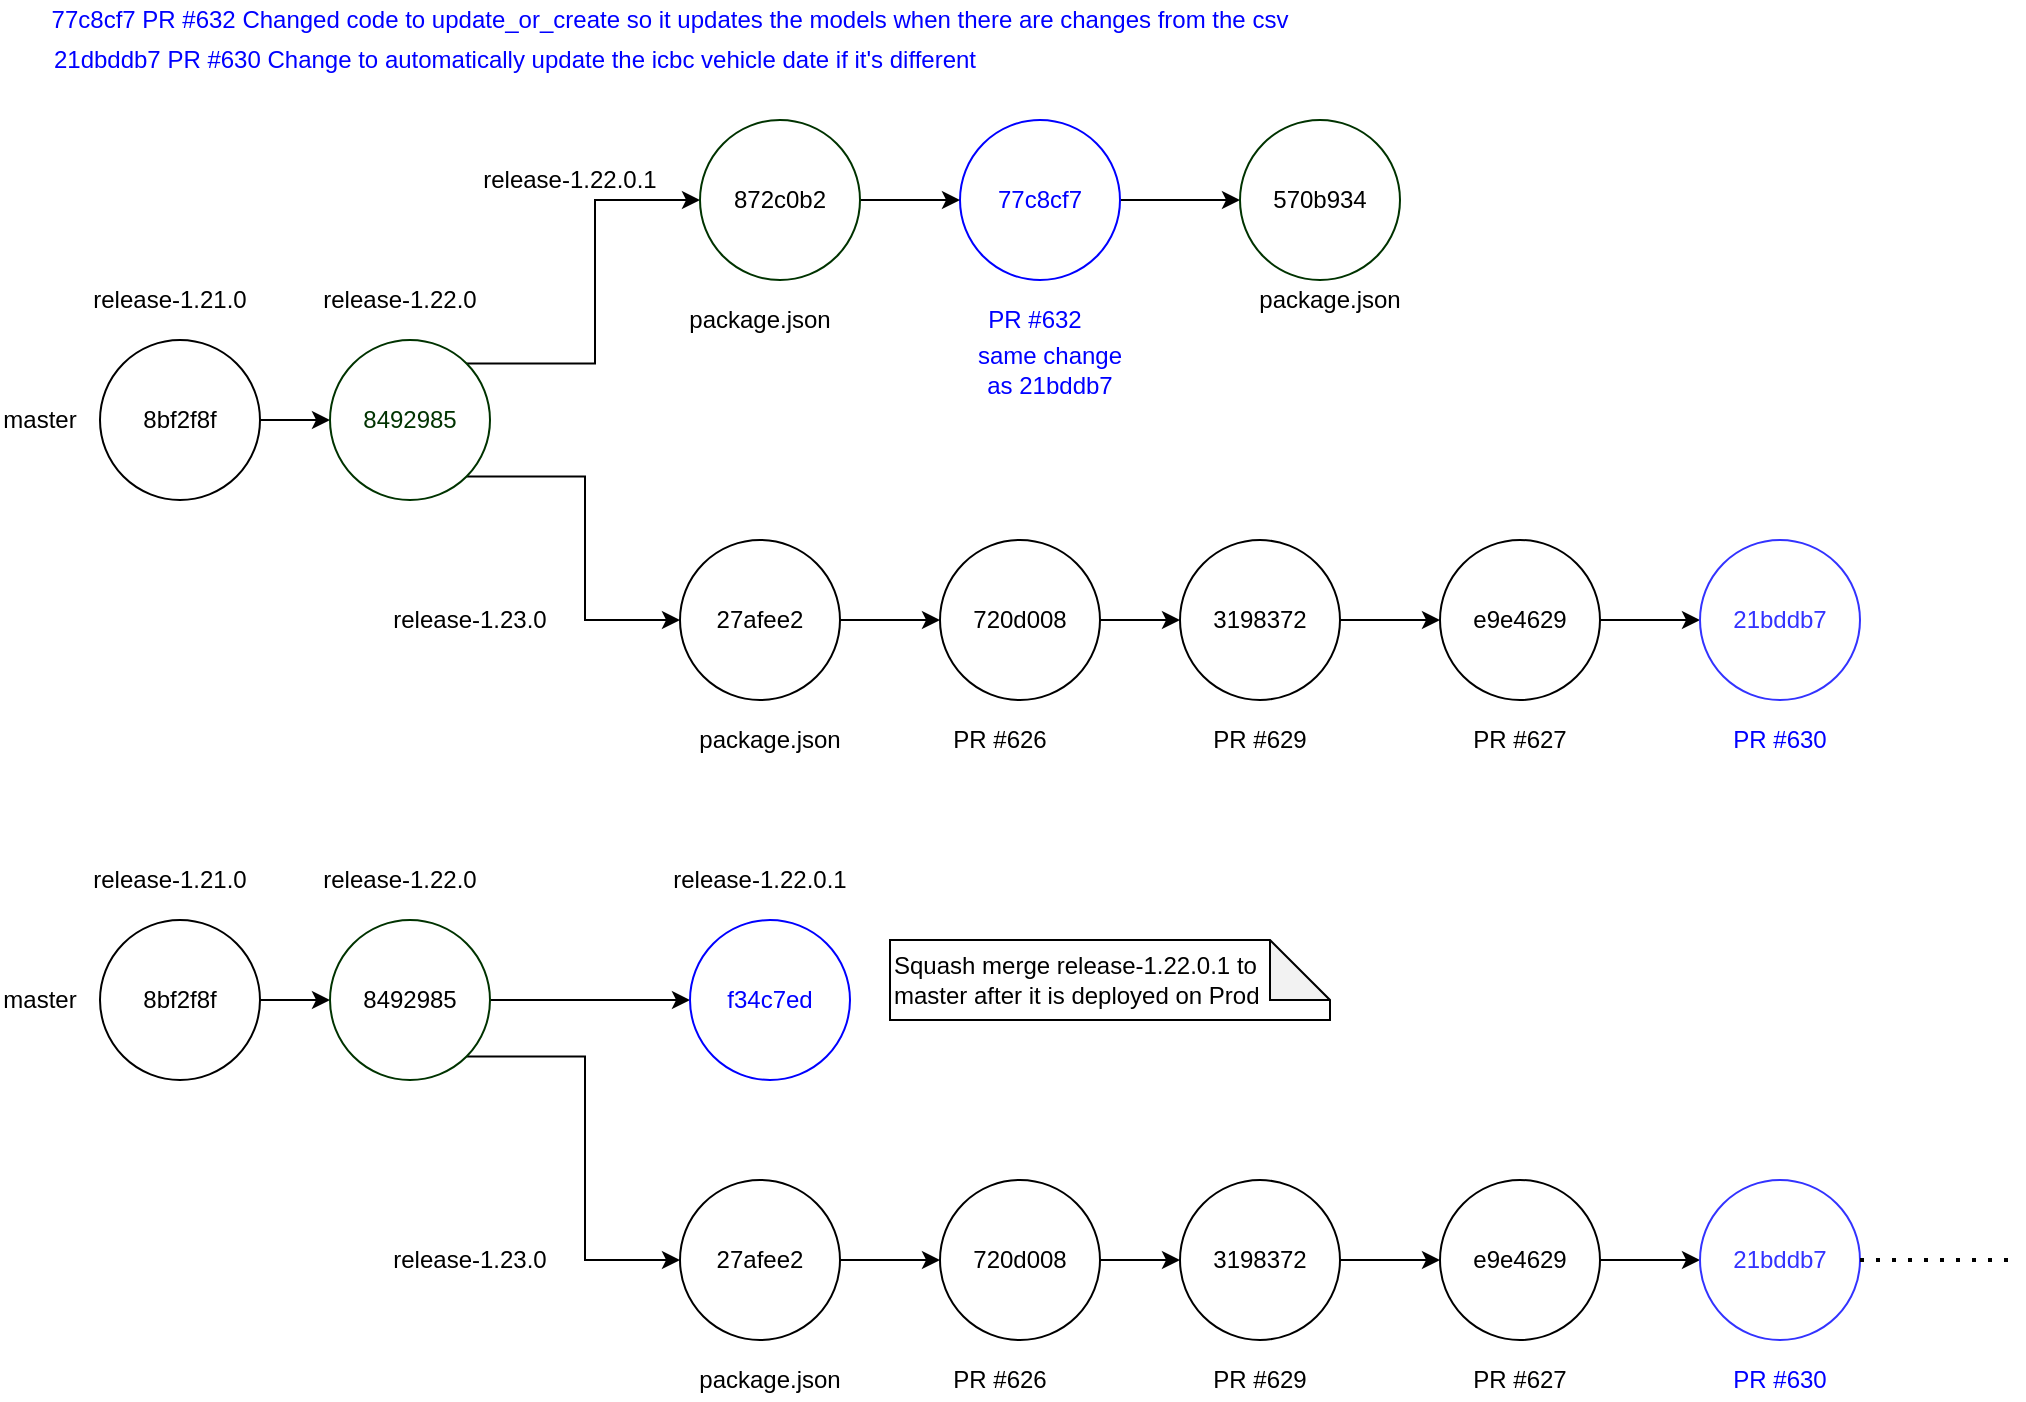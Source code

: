 <mxfile version="14.5.1" type="device"><diagram id="lt9MSJXiL-yeqCyWDecF" name="Page-1"><mxGraphModel dx="1066" dy="628" grid="1" gridSize="10" guides="1" tooltips="1" connect="1" arrows="1" fold="1" page="1" pageScale="1" pageWidth="850" pageHeight="1100" math="0" shadow="0"><root><mxCell id="0"/><mxCell id="1" parent="0"/><mxCell id="0BSdqQ7nGb_UDCV7hUZw-3" style="edgeStyle=orthogonalEdgeStyle;rounded=0;orthogonalLoop=1;jettySize=auto;html=1;entryX=0;entryY=0.5;entryDx=0;entryDy=0;" parent="1" source="0BSdqQ7nGb_UDCV7hUZw-1" target="0BSdqQ7nGb_UDCV7hUZw-2" edge="1"><mxGeometry relative="1" as="geometry"/></mxCell><mxCell id="0BSdqQ7nGb_UDCV7hUZw-1" value="8bf2f8f" style="ellipse;whiteSpace=wrap;html=1;aspect=fixed;" parent="1" vertex="1"><mxGeometry x="110" y="220" width="80" height="80" as="geometry"/></mxCell><mxCell id="0BSdqQ7nGb_UDCV7hUZw-8" style="edgeStyle=orthogonalEdgeStyle;rounded=0;orthogonalLoop=1;jettySize=auto;html=1;entryX=0;entryY=0.5;entryDx=0;entryDy=0;exitX=1;exitY=1;exitDx=0;exitDy=0;" parent="1" source="0BSdqQ7nGb_UDCV7hUZw-2" target="0BSdqQ7nGb_UDCV7hUZw-4" edge="1"><mxGeometry relative="1" as="geometry"><mxPoint x="350" y="180" as="targetPoint"/></mxGeometry></mxCell><mxCell id="0BSdqQ7nGb_UDCV7hUZw-21" style="edgeStyle=orthogonalEdgeStyle;rounded=0;orthogonalLoop=1;jettySize=auto;html=1;exitX=1;exitY=0;exitDx=0;exitDy=0;entryX=0;entryY=0.5;entryDx=0;entryDy=0;fontColor=#3333FF;" parent="1" source="0BSdqQ7nGb_UDCV7hUZw-2" target="djjahPR69rkApxA75KFB-1" edge="1"><mxGeometry relative="1" as="geometry"/></mxCell><mxCell id="0BSdqQ7nGb_UDCV7hUZw-2" value="8492985" style="ellipse;whiteSpace=wrap;html=1;aspect=fixed;fontColor=#003300;strokeColor=#003300;" parent="1" vertex="1"><mxGeometry x="225" y="220" width="80" height="80" as="geometry"/></mxCell><mxCell id="0BSdqQ7nGb_UDCV7hUZw-9" style="edgeStyle=orthogonalEdgeStyle;rounded=0;orthogonalLoop=1;jettySize=auto;html=1;exitX=1;exitY=0.5;exitDx=0;exitDy=0;" parent="1" source="0BSdqQ7nGb_UDCV7hUZw-4" target="0BSdqQ7nGb_UDCV7hUZw-5" edge="1"><mxGeometry relative="1" as="geometry"/></mxCell><mxCell id="0BSdqQ7nGb_UDCV7hUZw-4" value="27afee2" style="ellipse;whiteSpace=wrap;html=1;aspect=fixed;" parent="1" vertex="1"><mxGeometry x="400" y="320" width="80" height="80" as="geometry"/></mxCell><mxCell id="0BSdqQ7nGb_UDCV7hUZw-10" style="edgeStyle=orthogonalEdgeStyle;rounded=0;orthogonalLoop=1;jettySize=auto;html=1;exitX=1;exitY=0.5;exitDx=0;exitDy=0;entryX=0;entryY=0.5;entryDx=0;entryDy=0;" parent="1" source="0BSdqQ7nGb_UDCV7hUZw-5" target="0BSdqQ7nGb_UDCV7hUZw-6" edge="1"><mxGeometry relative="1" as="geometry"/></mxCell><mxCell id="0BSdqQ7nGb_UDCV7hUZw-5" value="720d008" style="ellipse;whiteSpace=wrap;html=1;aspect=fixed;" parent="1" vertex="1"><mxGeometry x="530" y="320" width="80" height="80" as="geometry"/></mxCell><mxCell id="0BSdqQ7nGb_UDCV7hUZw-11" style="edgeStyle=orthogonalEdgeStyle;rounded=0;orthogonalLoop=1;jettySize=auto;html=1;exitX=1;exitY=0.5;exitDx=0;exitDy=0;entryX=0;entryY=0.5;entryDx=0;entryDy=0;" parent="1" source="0BSdqQ7nGb_UDCV7hUZw-6" target="0BSdqQ7nGb_UDCV7hUZw-7" edge="1"><mxGeometry relative="1" as="geometry"/></mxCell><mxCell id="0BSdqQ7nGb_UDCV7hUZw-6" value="3198372" style="ellipse;whiteSpace=wrap;html=1;aspect=fixed;" parent="1" vertex="1"><mxGeometry x="650" y="320" width="80" height="80" as="geometry"/></mxCell><mxCell id="0BSdqQ7nGb_UDCV7hUZw-17" style="edgeStyle=orthogonalEdgeStyle;rounded=0;orthogonalLoop=1;jettySize=auto;html=1;entryX=0;entryY=0.5;entryDx=0;entryDy=0;" parent="1" source="0BSdqQ7nGb_UDCV7hUZw-7" target="0BSdqQ7nGb_UDCV7hUZw-16" edge="1"><mxGeometry relative="1" as="geometry"/></mxCell><mxCell id="0BSdqQ7nGb_UDCV7hUZw-7" value="e9e4629" style="ellipse;whiteSpace=wrap;html=1;aspect=fixed;" parent="1" vertex="1"><mxGeometry x="780" y="320" width="80" height="80" as="geometry"/></mxCell><mxCell id="0BSdqQ7nGb_UDCV7hUZw-12" value="release-1.23.0" style="text;html=1;strokeColor=none;fillColor=none;align=center;verticalAlign=middle;whiteSpace=wrap;rounded=0;" parent="1" vertex="1"><mxGeometry x="250" y="350" width="90" height="20" as="geometry"/></mxCell><mxCell id="0BSdqQ7nGb_UDCV7hUZw-13" value="master" style="text;html=1;strokeColor=none;fillColor=none;align=center;verticalAlign=middle;whiteSpace=wrap;rounded=0;" parent="1" vertex="1"><mxGeometry x="60" y="250" width="40" height="20" as="geometry"/></mxCell><mxCell id="0BSdqQ7nGb_UDCV7hUZw-14" value="release-1.22.0" style="text;html=1;strokeColor=none;fillColor=none;align=center;verticalAlign=middle;whiteSpace=wrap;rounded=0;" parent="1" vertex="1"><mxGeometry x="215" y="190" width="90" height="20" as="geometry"/></mxCell><mxCell id="0BSdqQ7nGb_UDCV7hUZw-15" value="release-1.21.0" style="text;html=1;strokeColor=none;fillColor=none;align=center;verticalAlign=middle;whiteSpace=wrap;rounded=0;" parent="1" vertex="1"><mxGeometry x="100" y="190" width="90" height="20" as="geometry"/></mxCell><mxCell id="0BSdqQ7nGb_UDCV7hUZw-16" value="21bddb7" style="ellipse;whiteSpace=wrap;html=1;aspect=fixed;strokeColor=#3333FF;fontColor=#3333FF;" parent="1" vertex="1"><mxGeometry x="910" y="320" width="80" height="80" as="geometry"/></mxCell><mxCell id="0BSdqQ7nGb_UDCV7hUZw-18" value="21dbddb7 PR #630 Change to automatically update the icbc vehicle date if it's different" style="text;html=1;strokeColor=none;fillColor=none;align=center;verticalAlign=middle;whiteSpace=wrap;rounded=0;fontColor=#0000FF;" parent="1" vertex="1"><mxGeometry x="80" y="70" width="475" height="20" as="geometry"/></mxCell><mxCell id="djjahPR69rkApxA75KFB-5" style="edgeStyle=orthogonalEdgeStyle;rounded=0;orthogonalLoop=1;jettySize=auto;html=1;exitX=1;exitY=0.5;exitDx=0;exitDy=0;entryX=0;entryY=0.5;entryDx=0;entryDy=0;" parent="1" source="0BSdqQ7nGb_UDCV7hUZw-19" target="djjahPR69rkApxA75KFB-2" edge="1"><mxGeometry relative="1" as="geometry"/></mxCell><mxCell id="0BSdqQ7nGb_UDCV7hUZw-19" value="77c8cf7" style="ellipse;whiteSpace=wrap;html=1;aspect=fixed;fontColor=#0000FF;strokeColor=#0000FF;" parent="1" vertex="1"><mxGeometry x="540" y="110" width="80" height="80" as="geometry"/></mxCell><mxCell id="0BSdqQ7nGb_UDCV7hUZw-20" value="release-1.22.0.1" style="text;html=1;strokeColor=none;fillColor=none;align=center;verticalAlign=middle;whiteSpace=wrap;rounded=0;" parent="1" vertex="1"><mxGeometry x="300" y="130" width="90" height="20" as="geometry"/></mxCell><mxCell id="djjahPR69rkApxA75KFB-4" style="edgeStyle=orthogonalEdgeStyle;rounded=0;orthogonalLoop=1;jettySize=auto;html=1;entryX=0;entryY=0.5;entryDx=0;entryDy=0;" parent="1" source="djjahPR69rkApxA75KFB-1" target="0BSdqQ7nGb_UDCV7hUZw-19" edge="1"><mxGeometry relative="1" as="geometry"/></mxCell><mxCell id="djjahPR69rkApxA75KFB-1" value="872c0b2" style="ellipse;whiteSpace=wrap;html=1;aspect=fixed;strokeColor=#003300;" parent="1" vertex="1"><mxGeometry x="410" y="110" width="80" height="80" as="geometry"/></mxCell><mxCell id="djjahPR69rkApxA75KFB-2" value="570b934" style="ellipse;whiteSpace=wrap;html=1;aspect=fixed;strokeColor=#003300;" parent="1" vertex="1"><mxGeometry x="680" y="110" width="80" height="80" as="geometry"/></mxCell><mxCell id="djjahPR69rkApxA75KFB-6" value="package.json" style="text;html=1;strokeColor=none;fillColor=none;align=center;verticalAlign=middle;whiteSpace=wrap;rounded=0;" parent="1" vertex="1"><mxGeometry x="395" y="200" width="90" height="20" as="geometry"/></mxCell><mxCell id="djjahPR69rkApxA75KFB-7" value="package.json" style="text;html=1;strokeColor=none;fillColor=none;align=center;verticalAlign=middle;whiteSpace=wrap;rounded=0;" parent="1" vertex="1"><mxGeometry x="680" y="190" width="90" height="20" as="geometry"/></mxCell><mxCell id="djjahPR69rkApxA75KFB-8" value="same change as 21bddb7" style="text;html=1;strokeColor=none;fillColor=none;align=center;verticalAlign=middle;whiteSpace=wrap;rounded=0;fontColor=#0000FF;" parent="1" vertex="1"><mxGeometry x="540" y="220" width="90" height="30" as="geometry"/></mxCell><mxCell id="djjahPR69rkApxA75KFB-9" value="PR #632" style="text;html=1;strokeColor=none;fillColor=none;align=center;verticalAlign=middle;whiteSpace=wrap;rounded=0;fontColor=#0000FF;" parent="1" vertex="1"><mxGeometry x="545" y="200" width="65" height="20" as="geometry"/></mxCell><mxCell id="djjahPR69rkApxA75KFB-10" value="PR #630" style="text;html=1;strokeColor=none;fillColor=none;align=center;verticalAlign=middle;whiteSpace=wrap;rounded=0;fontColor=#0000FF;" parent="1" vertex="1"><mxGeometry x="920" y="410" width="60" height="20" as="geometry"/></mxCell><mxCell id="djjahPR69rkApxA75KFB-11" value="PR #627" style="text;html=1;strokeColor=none;fillColor=none;align=center;verticalAlign=middle;whiteSpace=wrap;rounded=0;" parent="1" vertex="1"><mxGeometry x="790" y="410" width="60" height="20" as="geometry"/></mxCell><mxCell id="djjahPR69rkApxA75KFB-12" value="PR #629" style="text;html=1;strokeColor=none;fillColor=none;align=center;verticalAlign=middle;whiteSpace=wrap;rounded=0;" parent="1" vertex="1"><mxGeometry x="660" y="410" width="60" height="20" as="geometry"/></mxCell><mxCell id="djjahPR69rkApxA75KFB-13" value="PR #626" style="text;html=1;strokeColor=none;fillColor=none;align=center;verticalAlign=middle;whiteSpace=wrap;rounded=0;" parent="1" vertex="1"><mxGeometry x="530" y="410" width="60" height="20" as="geometry"/></mxCell><mxCell id="djjahPR69rkApxA75KFB-14" value="package.json" style="text;html=1;strokeColor=none;fillColor=none;align=center;verticalAlign=middle;whiteSpace=wrap;rounded=0;" parent="1" vertex="1"><mxGeometry x="400" y="410" width="90" height="20" as="geometry"/></mxCell><mxCell id="djjahPR69rkApxA75KFB-15" value="77c8cf7 PR #632 Changed code to update_or_create so it updates the models when there are changes from the csv" style="text;html=1;strokeColor=none;fillColor=none;align=center;verticalAlign=middle;whiteSpace=wrap;rounded=0;fontColor=#0000FF;" parent="1" vertex="1"><mxGeometry x="80" y="50" width="630" height="20" as="geometry"/></mxCell><mxCell id="0QxJtVTlK34eippB3v3M-1" style="edgeStyle=orthogonalEdgeStyle;rounded=0;orthogonalLoop=1;jettySize=auto;html=1;entryX=0;entryY=0.5;entryDx=0;entryDy=0;" edge="1" parent="1" source="0QxJtVTlK34eippB3v3M-2" target="0QxJtVTlK34eippB3v3M-5"><mxGeometry relative="1" as="geometry"/></mxCell><mxCell id="0QxJtVTlK34eippB3v3M-2" value="8bf2f8f" style="ellipse;whiteSpace=wrap;html=1;aspect=fixed;" vertex="1" parent="1"><mxGeometry x="110" y="510" width="80" height="80" as="geometry"/></mxCell><mxCell id="0QxJtVTlK34eippB3v3M-3" style="edgeStyle=orthogonalEdgeStyle;rounded=0;orthogonalLoop=1;jettySize=auto;html=1;entryX=0;entryY=0.5;entryDx=0;entryDy=0;exitX=1;exitY=1;exitDx=0;exitDy=0;" edge="1" parent="1" source="0QxJtVTlK34eippB3v3M-5" target="0QxJtVTlK34eippB3v3M-7"><mxGeometry relative="1" as="geometry"><mxPoint x="350" y="470" as="targetPoint"/></mxGeometry></mxCell><mxCell id="0QxJtVTlK34eippB3v3M-35" style="edgeStyle=orthogonalEdgeStyle;rounded=0;orthogonalLoop=1;jettySize=auto;html=1;exitX=1;exitY=0.5;exitDx=0;exitDy=0;entryX=0;entryY=0.5;entryDx=0;entryDy=0;" edge="1" parent="1" source="0QxJtVTlK34eippB3v3M-5" target="0QxJtVTlK34eippB3v3M-34"><mxGeometry relative="1" as="geometry"/></mxCell><mxCell id="0QxJtVTlK34eippB3v3M-5" value="8492985" style="ellipse;whiteSpace=wrap;html=1;aspect=fixed;strokeColor=#003300;" vertex="1" parent="1"><mxGeometry x="225" y="510" width="80" height="80" as="geometry"/></mxCell><mxCell id="0QxJtVTlK34eippB3v3M-6" style="edgeStyle=orthogonalEdgeStyle;rounded=0;orthogonalLoop=1;jettySize=auto;html=1;exitX=1;exitY=0.5;exitDx=0;exitDy=0;" edge="1" parent="1" source="0QxJtVTlK34eippB3v3M-7" target="0QxJtVTlK34eippB3v3M-9"><mxGeometry relative="1" as="geometry"/></mxCell><mxCell id="0QxJtVTlK34eippB3v3M-7" value="27afee2" style="ellipse;whiteSpace=wrap;html=1;aspect=fixed;" vertex="1" parent="1"><mxGeometry x="400" y="640" width="80" height="80" as="geometry"/></mxCell><mxCell id="0QxJtVTlK34eippB3v3M-8" style="edgeStyle=orthogonalEdgeStyle;rounded=0;orthogonalLoop=1;jettySize=auto;html=1;exitX=1;exitY=0.5;exitDx=0;exitDy=0;entryX=0;entryY=0.5;entryDx=0;entryDy=0;" edge="1" parent="1" source="0QxJtVTlK34eippB3v3M-9" target="0QxJtVTlK34eippB3v3M-11"><mxGeometry relative="1" as="geometry"/></mxCell><mxCell id="0QxJtVTlK34eippB3v3M-9" value="720d008" style="ellipse;whiteSpace=wrap;html=1;aspect=fixed;" vertex="1" parent="1"><mxGeometry x="530" y="640" width="80" height="80" as="geometry"/></mxCell><mxCell id="0QxJtVTlK34eippB3v3M-10" style="edgeStyle=orthogonalEdgeStyle;rounded=0;orthogonalLoop=1;jettySize=auto;html=1;exitX=1;exitY=0.5;exitDx=0;exitDy=0;entryX=0;entryY=0.5;entryDx=0;entryDy=0;" edge="1" parent="1" source="0QxJtVTlK34eippB3v3M-11" target="0QxJtVTlK34eippB3v3M-13"><mxGeometry relative="1" as="geometry"/></mxCell><mxCell id="0QxJtVTlK34eippB3v3M-11" value="3198372" style="ellipse;whiteSpace=wrap;html=1;aspect=fixed;" vertex="1" parent="1"><mxGeometry x="650" y="640" width="80" height="80" as="geometry"/></mxCell><mxCell id="0QxJtVTlK34eippB3v3M-12" style="edgeStyle=orthogonalEdgeStyle;rounded=0;orthogonalLoop=1;jettySize=auto;html=1;entryX=0;entryY=0.5;entryDx=0;entryDy=0;" edge="1" parent="1" source="0QxJtVTlK34eippB3v3M-13" target="0QxJtVTlK34eippB3v3M-18"><mxGeometry relative="1" as="geometry"/></mxCell><mxCell id="0QxJtVTlK34eippB3v3M-13" value="e9e4629" style="ellipse;whiteSpace=wrap;html=1;aspect=fixed;" vertex="1" parent="1"><mxGeometry x="780" y="640" width="80" height="80" as="geometry"/></mxCell><mxCell id="0QxJtVTlK34eippB3v3M-14" value="release-1.23.0" style="text;html=1;strokeColor=none;fillColor=none;align=center;verticalAlign=middle;whiteSpace=wrap;rounded=0;" vertex="1" parent="1"><mxGeometry x="250" y="670" width="90" height="20" as="geometry"/></mxCell><mxCell id="0QxJtVTlK34eippB3v3M-15" value="master" style="text;html=1;strokeColor=none;fillColor=none;align=center;verticalAlign=middle;whiteSpace=wrap;rounded=0;" vertex="1" parent="1"><mxGeometry x="60" y="540" width="40" height="20" as="geometry"/></mxCell><mxCell id="0QxJtVTlK34eippB3v3M-16" value="release-1.22.0" style="text;html=1;strokeColor=none;fillColor=none;align=center;verticalAlign=middle;whiteSpace=wrap;rounded=0;" vertex="1" parent="1"><mxGeometry x="215" y="480" width="90" height="20" as="geometry"/></mxCell><mxCell id="0QxJtVTlK34eippB3v3M-17" value="release-1.21.0" style="text;html=1;strokeColor=none;fillColor=none;align=center;verticalAlign=middle;whiteSpace=wrap;rounded=0;" vertex="1" parent="1"><mxGeometry x="100" y="480" width="90" height="20" as="geometry"/></mxCell><mxCell id="0QxJtVTlK34eippB3v3M-18" value="21bddb7" style="ellipse;whiteSpace=wrap;html=1;aspect=fixed;strokeColor=#3333FF;fontColor=#3333FF;" vertex="1" parent="1"><mxGeometry x="910" y="640" width="80" height="80" as="geometry"/></mxCell><mxCell id="0QxJtVTlK34eippB3v3M-19" style="edgeStyle=orthogonalEdgeStyle;rounded=0;orthogonalLoop=1;jettySize=auto;html=1;exitX=1;exitY=0.5;exitDx=0;exitDy=0;entryX=0;entryY=0.5;entryDx=0;entryDy=0;" edge="1" parent="1" target="0QxJtVTlK34eippB3v3M-24"><mxGeometry relative="1" as="geometry"><mxPoint x="590" y="530" as="sourcePoint"/></mxGeometry></mxCell><mxCell id="0QxJtVTlK34eippB3v3M-21" value="release-1.22.0.1" style="text;html=1;strokeColor=none;fillColor=none;align=center;verticalAlign=middle;whiteSpace=wrap;rounded=0;" vertex="1" parent="1"><mxGeometry x="395" y="480" width="90" height="20" as="geometry"/></mxCell><mxCell id="0QxJtVTlK34eippB3v3M-22" style="edgeStyle=orthogonalEdgeStyle;rounded=0;orthogonalLoop=1;jettySize=auto;html=1;entryX=0;entryY=0.5;entryDx=0;entryDy=0;" edge="1" parent="1" target="0QxJtVTlK34eippB3v3M-20"><mxGeometry relative="1" as="geometry"><mxPoint x="460" y="530" as="sourcePoint"/></mxGeometry></mxCell><mxCell id="0QxJtVTlK34eippB3v3M-29" value="PR #630" style="text;html=1;strokeColor=none;fillColor=none;align=center;verticalAlign=middle;whiteSpace=wrap;rounded=0;fontColor=#0000FF;" vertex="1" parent="1"><mxGeometry x="920" y="730" width="60" height="20" as="geometry"/></mxCell><mxCell id="0QxJtVTlK34eippB3v3M-30" value="PR #627" style="text;html=1;strokeColor=none;fillColor=none;align=center;verticalAlign=middle;whiteSpace=wrap;rounded=0;" vertex="1" parent="1"><mxGeometry x="790" y="730" width="60" height="20" as="geometry"/></mxCell><mxCell id="0QxJtVTlK34eippB3v3M-31" value="PR #629" style="text;html=1;strokeColor=none;fillColor=none;align=center;verticalAlign=middle;whiteSpace=wrap;rounded=0;" vertex="1" parent="1"><mxGeometry x="660" y="730" width="60" height="20" as="geometry"/></mxCell><mxCell id="0QxJtVTlK34eippB3v3M-32" value="PR #626" style="text;html=1;strokeColor=none;fillColor=none;align=center;verticalAlign=middle;whiteSpace=wrap;rounded=0;" vertex="1" parent="1"><mxGeometry x="530" y="730" width="60" height="20" as="geometry"/></mxCell><mxCell id="0QxJtVTlK34eippB3v3M-33" value="package.json" style="text;html=1;strokeColor=none;fillColor=none;align=center;verticalAlign=middle;whiteSpace=wrap;rounded=0;" vertex="1" parent="1"><mxGeometry x="400" y="730" width="90" height="20" as="geometry"/></mxCell><mxCell id="0QxJtVTlK34eippB3v3M-34" value="f34c7ed" style="ellipse;whiteSpace=wrap;html=1;aspect=fixed;fontColor=#0000FF;strokeColor=#0000FF;" vertex="1" parent="1"><mxGeometry x="405" y="510" width="80" height="80" as="geometry"/></mxCell><mxCell id="0QxJtVTlK34eippB3v3M-37" value="Squash merge release-1.22.0.1 to master after it is deployed on Prod" style="shape=note;whiteSpace=wrap;html=1;backgroundOutline=1;darkOpacity=0.05;align=left;" vertex="1" parent="1"><mxGeometry x="505" y="520" width="220" height="40" as="geometry"/></mxCell><mxCell id="0QxJtVTlK34eippB3v3M-39" value="" style="endArrow=none;dashed=1;html=1;dashPattern=1 3;strokeWidth=2;fontColor=#0000FF;exitX=1;exitY=0.5;exitDx=0;exitDy=0;" edge="1" parent="1" source="0QxJtVTlK34eippB3v3M-18"><mxGeometry width="50" height="50" relative="1" as="geometry"><mxPoint x="1060" y="680" as="sourcePoint"/><mxPoint x="1070" y="680" as="targetPoint"/></mxGeometry></mxCell></root></mxGraphModel></diagram></mxfile>